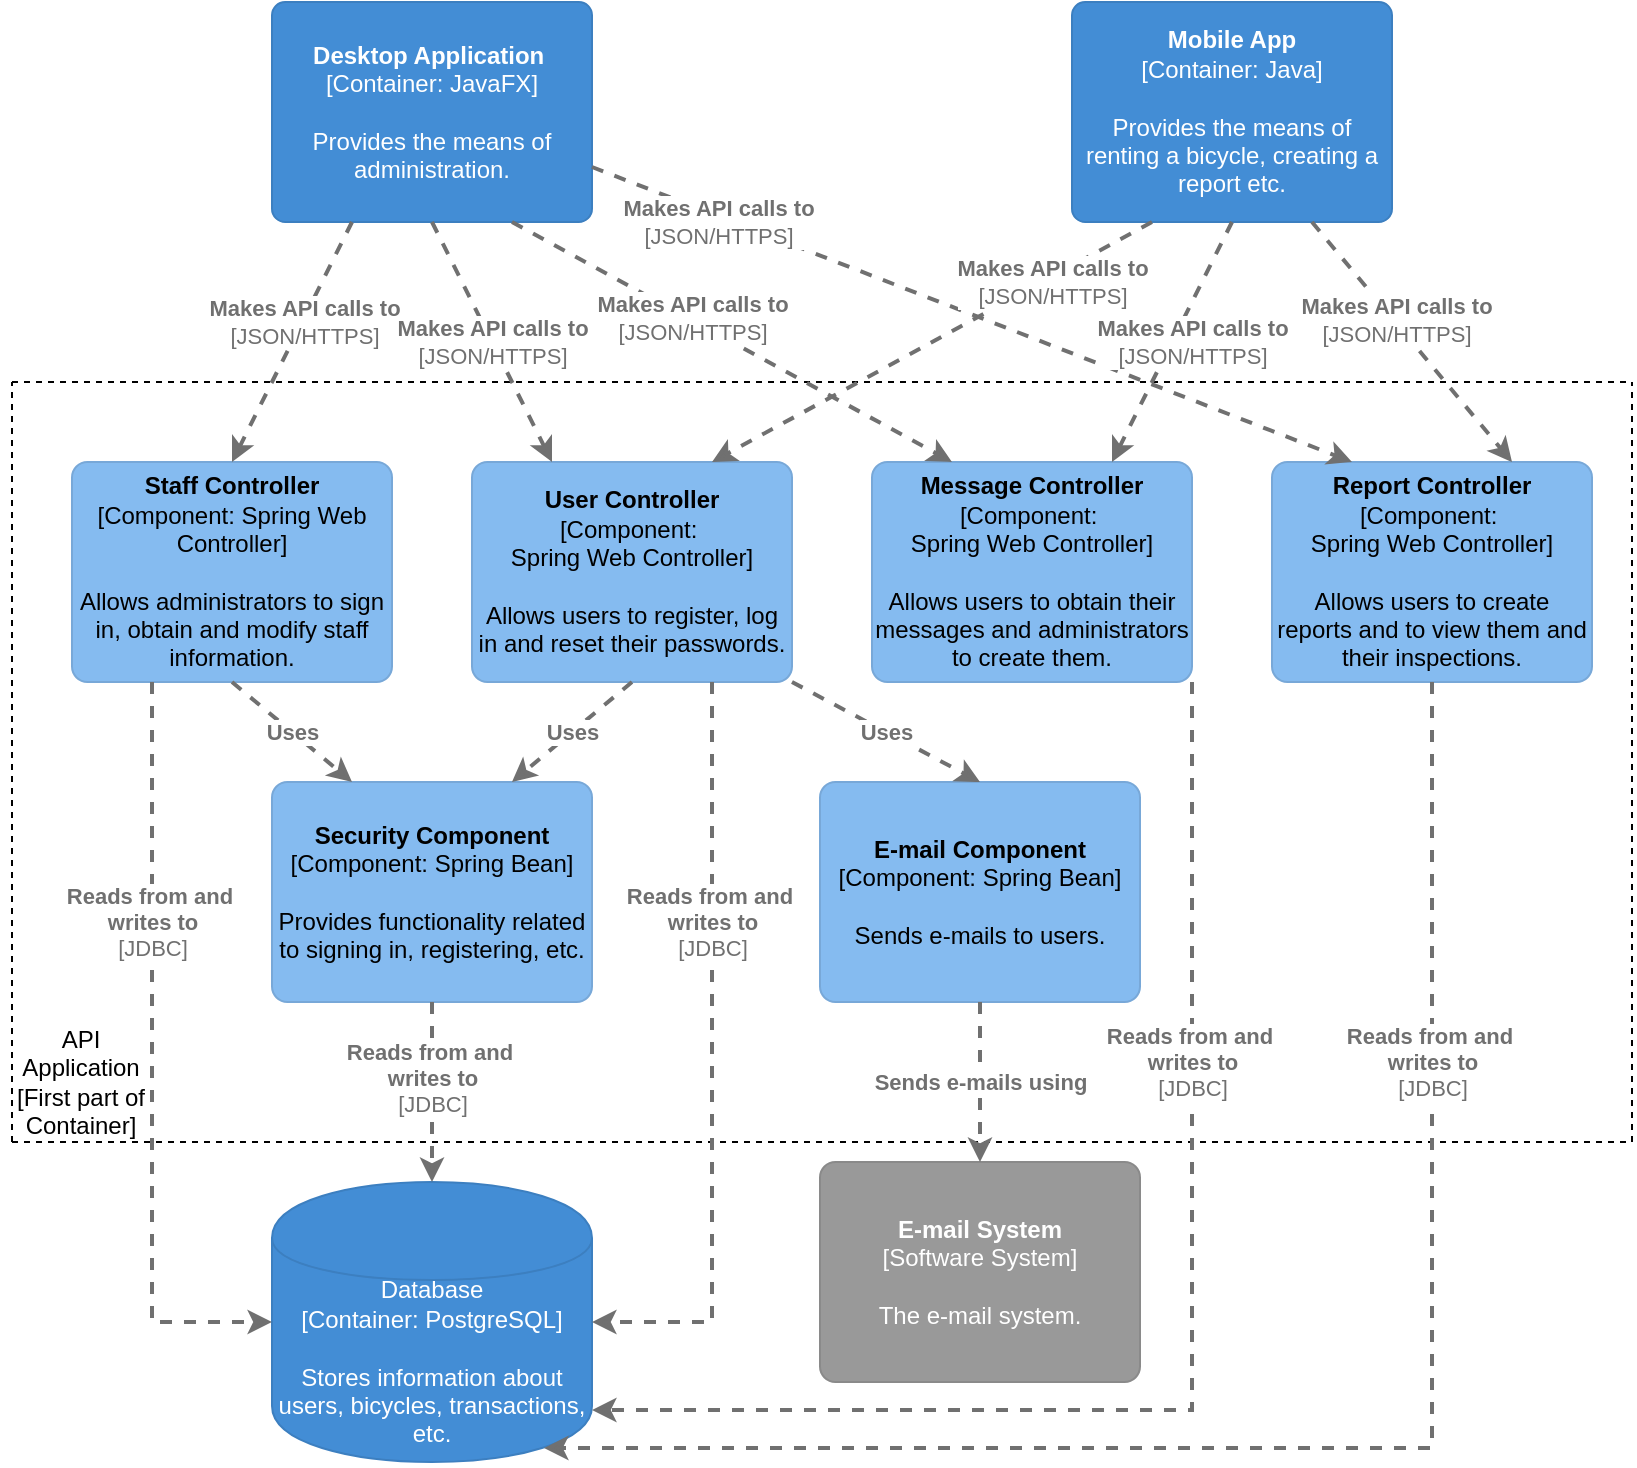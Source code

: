 <mxfile version="12.9.11" type="device"><diagram id="ofP9AIUuG6G_YQULED7S" name="Page-1"><mxGraphModel dx="1102" dy="614" grid="1" gridSize="10" guides="1" tooltips="1" connect="1" arrows="1" fold="1" page="1" pageScale="1" pageWidth="827" pageHeight="1169" math="0" shadow="0"><root><mxCell id="0"/><mxCell id="1" parent="0"/><object label="&lt;span&gt;&lt;b&gt;Desktop Application&amp;nbsp;&lt;br&gt;&lt;/b&gt;[Container:&amp;nbsp;&lt;/span&gt;&lt;span&gt;JavaFX&lt;/span&gt;&lt;span&gt;]&lt;/span&gt;&lt;br&gt;&lt;div&gt;&lt;br&gt;&lt;/div&gt;&lt;div&gt;Provides the means of administration.&lt;/div&gt;" placeholders="1" c4Name="name" c4Type="Container" c4Technology="technology" c4Description="Description" id="tbCrzwAgM5S4p_gZGAVh-1"><mxCell style="rounded=1;whiteSpace=wrap;html=1;labelBackgroundColor=none;fillColor=#438dd5;fontColor=#ffffff;align=center;arcSize=6;strokeColor=#3c7fc0;" parent="1" vertex="1"><mxGeometry x="140" y="110" width="160" height="110" as="geometry"/><C4Container as="c4"/></mxCell></object><object label="&lt;b&gt;Mobile App&lt;/b&gt;&lt;br&gt;&lt;div&gt;[Container: Java&lt;span&gt;]&lt;/span&gt;&lt;/div&gt;&lt;div&gt;&lt;br&gt;&lt;/div&gt;&lt;div&gt;Provides the means of renting a bicycle, creating a report etc.&lt;/div&gt;" placeholders="1" c4Name="name" c4Type="Container" c4Technology="technology" c4Description="Description" id="tbCrzwAgM5S4p_gZGAVh-2"><mxCell style="rounded=1;whiteSpace=wrap;html=1;labelBackgroundColor=none;fillColor=#438dd5;fontColor=#ffffff;align=center;arcSize=6;strokeColor=#3c7fc0;" parent="1" vertex="1"><mxGeometry x="540" y="110" width="160" height="110" as="geometry"/><C4Container as="c4"/></mxCell></object><object label="&lt;b&gt;Staff Controller&lt;/b&gt;&lt;br&gt;&lt;div&gt;[Component: Spring Web Controller&lt;span&gt;]&lt;/span&gt;&lt;/div&gt;&lt;div&gt;&lt;br&gt;&lt;/div&gt;&lt;div&gt;Allows administrators to sign in, obtain and modify staff information.&lt;/div&gt;" placeholders="1" c4Name="name" c4Type="Component" c4Technology="technology" c4Description="Description" id="tbCrzwAgM5S4p_gZGAVh-3"><mxCell style="rounded=1;whiteSpace=wrap;html=1;labelBackgroundColor=none;fillColor=#85bbf0;fontColor=#000000;align=center;arcSize=7;strokeColor=#78a8d8;" parent="1" vertex="1"><mxGeometry x="40" y="340" width="160" height="110" as="geometry"/><C4Component as="c4"/></mxCell></object><object label="&lt;b&gt;User Controller&lt;/b&gt;&lt;br&gt;&lt;div&gt;[Component:&amp;nbsp;&lt;/div&gt;Spring Web Controller&lt;span&gt;]&lt;/span&gt;&lt;br&gt;&lt;div&gt;&lt;br&gt;&lt;/div&gt;&lt;div&gt;Allows users to register, log in and reset their passwords.&lt;/div&gt;" placeholders="1" c4Name="name" c4Type="Component" c4Technology="technology" c4Description="Description" id="tbCrzwAgM5S4p_gZGAVh-4"><mxCell style="rounded=1;whiteSpace=wrap;html=1;labelBackgroundColor=none;fillColor=#85bbf0;fontColor=#000000;align=center;arcSize=7;strokeColor=#78a8d8;" parent="1" vertex="1"><mxGeometry x="240" y="340" width="160" height="110" as="geometry"/><C4Component as="c4"/></mxCell></object><object label="&lt;b&gt;Message Controller&lt;/b&gt;&lt;br&gt;&lt;div&gt;[Component:&amp;nbsp;&lt;/div&gt;Spring Web Controller&lt;span&gt;]&lt;/span&gt;&lt;br&gt;&lt;div&gt;&lt;br&gt;&lt;/div&gt;&lt;div&gt;Allows users to obtain their messages and administrators to create them.&lt;/div&gt;" placeholders="1" c4Name="name" c4Type="Component" c4Technology="technology" c4Description="Description" id="tbCrzwAgM5S4p_gZGAVh-5"><mxCell style="rounded=1;whiteSpace=wrap;html=1;labelBackgroundColor=none;fillColor=#85bbf0;fontColor=#000000;align=center;arcSize=7;strokeColor=#78a8d8;" parent="1" vertex="1"><mxGeometry x="440" y="340" width="160" height="110" as="geometry"/><C4Component as="c4"/></mxCell></object><object label="&lt;b&gt;Report Controller&lt;/b&gt;&lt;br&gt;&lt;div&gt;[Component:&amp;nbsp;&lt;/div&gt;Spring Web Controller&lt;span&gt;]&lt;/span&gt;&lt;br&gt;&lt;div&gt;&lt;br&gt;&lt;/div&gt;&lt;div&gt;Allows users to create reports and to view them and their inspections.&lt;/div&gt;" placeholders="1" c4Name="name" c4Type="Component" c4Technology="technology" c4Description="Description" id="tbCrzwAgM5S4p_gZGAVh-6"><mxCell style="rounded=1;whiteSpace=wrap;html=1;labelBackgroundColor=none;fillColor=#85bbf0;fontColor=#000000;align=center;arcSize=7;strokeColor=#78a8d8;" parent="1" vertex="1"><mxGeometry x="640" y="340" width="160" height="110" as="geometry"/><C4Component as="c4"/></mxCell></object><object label="&lt;span&gt;Database&lt;/span&gt;&lt;div&gt;[Container: PostgreSQL]&lt;/div&gt;&lt;div&gt;&lt;br&gt;&lt;/div&gt;&lt;div&gt;Stores information about users, bicycles, transactions, etc.&lt;/div&gt;" placeholders="1" c4Type="Database" c4Technology="technology" c4Description="Description" id="tbCrzwAgM5S4p_gZGAVh-7"><mxCell style="shape=cylinder;whiteSpace=wrap;html=1;boundedLbl=1;rounded=0;labelBackgroundColor=none;fillColor=#438dd5;fontSize=12;fontColor=#ffffff;align=center;strokeColor=#3c7fc0;" parent="1" vertex="1"><mxGeometry x="140" y="700" width="160" height="140" as="geometry"/><C4Database as="c4"/></mxCell></object><object label="&lt;b&gt;E-mail System&lt;/b&gt;&lt;br&gt;&lt;div&gt;[Software System]&lt;/div&gt;&lt;div&gt;&lt;br&gt;&lt;/div&gt;&lt;div&gt;The e-mail system.&lt;/div&gt;" placeholders="1" c4Name="name" c4Type="SoftwareSystemDependency" c4Description="Description" id="tbCrzwAgM5S4p_gZGAVh-8"><mxCell style="rounded=1;whiteSpace=wrap;html=1;labelBackgroundColor=none;fillColor=#999999;fontColor=#ffffff;align=center;arcSize=7;strokeColor=#8a8a8a;" parent="1" vertex="1"><mxGeometry x="414" y="690" width="160" height="110" as="geometry"/><C4SoftwareSystemDependency as="c4"/></mxCell></object><object label="&lt;b&gt;Security Component&lt;/b&gt;&lt;br&gt;&lt;div&gt;[Component: Spring Bean&lt;span&gt;]&lt;/span&gt;&lt;/div&gt;&lt;div&gt;&lt;br&gt;&lt;/div&gt;&lt;div&gt;Provides functionality related to signing in, registering, etc.&lt;/div&gt;" placeholders="1" c4Name="name" c4Type="Component" c4Technology="technology" c4Description="Description" id="tbCrzwAgM5S4p_gZGAVh-10"><mxCell style="rounded=1;whiteSpace=wrap;html=1;labelBackgroundColor=none;fillColor=#85bbf0;fontColor=#000000;align=center;arcSize=7;strokeColor=#78a8d8;" parent="1" vertex="1"><mxGeometry x="140" y="500" width="160" height="110" as="geometry"/><C4Component as="c4"/></mxCell></object><object label="&lt;b&gt;E-mail Component&lt;/b&gt;&lt;br&gt;&lt;div&gt;[Component: Spring Bean&lt;span&gt;]&lt;/span&gt;&lt;/div&gt;&lt;div&gt;&lt;br&gt;&lt;/div&gt;&lt;div&gt;Sends e-mails to users.&lt;/div&gt;" placeholders="1" c4Name="name" c4Type="Component" c4Technology="technology" c4Description="Description" id="tbCrzwAgM5S4p_gZGAVh-11"><mxCell style="rounded=1;whiteSpace=wrap;html=1;labelBackgroundColor=none;fillColor=#85bbf0;fontColor=#000000;align=center;arcSize=7;strokeColor=#78a8d8;" parent="1" vertex="1"><mxGeometry x="414" y="500" width="160" height="110" as="geometry"/><C4Component as="c4"/></mxCell></object><mxCell id="tbCrzwAgM5S4p_gZGAVh-12" value="" style="endArrow=none;dashed=1;html=1;" parent="1" edge="1"><mxGeometry width="50" height="50" relative="1" as="geometry"><mxPoint x="10" y="680" as="sourcePoint"/><mxPoint x="10" y="300" as="targetPoint"/></mxGeometry></mxCell><mxCell id="tbCrzwAgM5S4p_gZGAVh-13" value="" style="endArrow=none;dashed=1;html=1;" parent="1" edge="1"><mxGeometry width="50" height="50" relative="1" as="geometry"><mxPoint x="820" y="680" as="sourcePoint"/><mxPoint x="820" y="300" as="targetPoint"/></mxGeometry></mxCell><mxCell id="tbCrzwAgM5S4p_gZGAVh-14" value="" style="endArrow=none;dashed=1;html=1;" parent="1" edge="1"><mxGeometry width="50" height="50" relative="1" as="geometry"><mxPoint x="10" y="300" as="sourcePoint"/><mxPoint x="820" y="300" as="targetPoint"/></mxGeometry></mxCell><mxCell id="tbCrzwAgM5S4p_gZGAVh-15" value="" style="endArrow=none;dashed=1;html=1;" parent="1" edge="1"><mxGeometry width="50" height="50" relative="1" as="geometry"><mxPoint x="10" y="680" as="sourcePoint"/><mxPoint x="820" y="680" as="targetPoint"/></mxGeometry></mxCell><object label="&lt;div style=&quot;text-align: left&quot;&gt;&lt;div style=&quot;text-align: center&quot;&gt;&lt;b&gt;Makes API calls to&lt;/b&gt;&lt;/div&gt;&lt;div style=&quot;text-align: center&quot;&gt;[JSON/HTTPS]&lt;/div&gt;&lt;/div&gt;" c4Type="Relationship" c4Description="Description" c4Technology="technology" id="tbCrzwAgM5S4p_gZGAVh-16"><mxCell style="edgeStyle=none;rounded=0;html=1;entryX=0.5;entryY=0;jettySize=auto;orthogonalLoop=1;strokeColor=#707070;strokeWidth=2;fontColor=#707070;jumpStyle=none;dashed=1;exitX=0.25;exitY=1;exitDx=0;exitDy=0;entryDx=0;entryDy=0;" parent="1" source="tbCrzwAgM5S4p_gZGAVh-1" target="tbCrzwAgM5S4p_gZGAVh-3" edge="1"><mxGeometry x="-0.18" y="1" width="160" relative="1" as="geometry"><mxPoint x="-20" y="240" as="sourcePoint"/><mxPoint x="140" y="240" as="targetPoint"/><mxPoint as="offset"/></mxGeometry><C4Relationship as="c4"/></mxCell></object><object label="&lt;div style=&quot;text-align: left&quot;&gt;&lt;div style=&quot;text-align: center&quot;&gt;&lt;b&gt;Makes API calls to&lt;/b&gt;&lt;/div&gt;&lt;div style=&quot;text-align: center&quot;&gt;[JSON/HTTPS]&lt;/div&gt;&lt;/div&gt;" c4Type="Relationship" c4Description="Description" c4Technology="technology" id="tbCrzwAgM5S4p_gZGAVh-17"><mxCell style="rounded=0;html=1;entryX=0.25;entryY=0;jettySize=auto;orthogonalLoop=1;strokeColor=#707070;strokeWidth=2;fontColor=#707070;jumpStyle=none;dashed=1;exitX=0.5;exitY=1;exitDx=0;exitDy=0;entryDx=0;entryDy=0;" parent="1" source="tbCrzwAgM5S4p_gZGAVh-1" target="tbCrzwAgM5S4p_gZGAVh-4" edge="1"><mxGeometry width="160" relative="1" as="geometry"><mxPoint x="350" y="230" as="sourcePoint"/><mxPoint x="250" y="350" as="targetPoint"/><mxPoint as="offset"/></mxGeometry><C4Relationship as="c4"/></mxCell></object><object label="&lt;div style=&quot;text-align: left&quot;&gt;&lt;div style=&quot;text-align: center&quot;&gt;&lt;b&gt;Makes API calls to&lt;/b&gt;&lt;/div&gt;&lt;div style=&quot;text-align: center&quot;&gt;[JSON/HTTPS]&lt;/div&gt;&lt;/div&gt;" c4Type="Relationship" c4Description="Description" c4Technology="technology" id="tbCrzwAgM5S4p_gZGAVh-18"><mxCell style="edgeStyle=none;rounded=0;html=1;entryX=0.25;entryY=0;jettySize=auto;orthogonalLoop=1;strokeColor=#707070;strokeWidth=2;fontColor=#707070;jumpStyle=none;dashed=1;exitX=0.75;exitY=1;exitDx=0;exitDy=0;entryDx=0;entryDy=0;" parent="1" source="tbCrzwAgM5S4p_gZGAVh-1" target="tbCrzwAgM5S4p_gZGAVh-5" edge="1"><mxGeometry x="-0.18" y="1" width="160" relative="1" as="geometry"><mxPoint x="480" y="190" as="sourcePoint"/><mxPoint x="380" y="310" as="targetPoint"/><mxPoint as="offset"/></mxGeometry><C4Relationship as="c4"/></mxCell></object><object label="&lt;div style=&quot;text-align: left&quot;&gt;&lt;div style=&quot;text-align: center&quot;&gt;&lt;b&gt;Makes API calls to&lt;/b&gt;&lt;/div&gt;&lt;div style=&quot;text-align: center&quot;&gt;[JSON/HTTPS]&lt;/div&gt;&lt;/div&gt;" c4Type="Relationship" c4Description="Description" c4Technology="technology" id="tbCrzwAgM5S4p_gZGAVh-19"><mxCell style="edgeStyle=none;rounded=0;html=1;entryX=0.25;entryY=0;jettySize=auto;orthogonalLoop=1;strokeColor=#707070;strokeWidth=2;fontColor=#707070;jumpStyle=none;dashed=1;exitX=1;exitY=0.75;exitDx=0;exitDy=0;entryDx=0;entryDy=0;" parent="1" source="tbCrzwAgM5S4p_gZGAVh-1" target="tbCrzwAgM5S4p_gZGAVh-6" edge="1"><mxGeometry x="-0.662" y="-3" width="160" relative="1" as="geometry"><mxPoint x="430" y="190" as="sourcePoint"/><mxPoint x="330" y="310" as="targetPoint"/><mxPoint as="offset"/></mxGeometry><C4Relationship as="c4"/></mxCell></object><object label="&lt;div style=&quot;text-align: left&quot;&gt;&lt;div style=&quot;text-align: center&quot;&gt;&lt;b&gt;Makes API calls to&lt;/b&gt;&lt;/div&gt;&lt;div style=&quot;text-align: center&quot;&gt;[JSON/HTTPS]&lt;/div&gt;&lt;/div&gt;" c4Type="Relationship" c4Description="Description" c4Technology="technology" id="tbCrzwAgM5S4p_gZGAVh-20"><mxCell style="edgeStyle=none;rounded=0;html=1;entryX=0.75;entryY=0;jettySize=auto;orthogonalLoop=1;strokeColor=#707070;strokeWidth=2;fontColor=#707070;jumpStyle=none;dashed=1;exitX=0.25;exitY=1;exitDx=0;exitDy=0;entryDx=0;entryDy=0;" parent="1" source="tbCrzwAgM5S4p_gZGAVh-2" target="tbCrzwAgM5S4p_gZGAVh-4" edge="1"><mxGeometry x="-0.532" y="2" width="160" relative="1" as="geometry"><mxPoint x="600" y="230" as="sourcePoint"/><mxPoint x="500" y="350" as="targetPoint"/><mxPoint as="offset"/></mxGeometry><C4Relationship as="c4"/></mxCell></object><object label="&lt;div style=&quot;text-align: left&quot;&gt;&lt;div style=&quot;text-align: center&quot;&gt;&lt;b&gt;Makes API calls to&lt;/b&gt;&lt;/div&gt;&lt;div style=&quot;text-align: center&quot;&gt;[JSON/HTTPS]&lt;/div&gt;&lt;/div&gt;" c4Type="Relationship" c4Description="Description" c4Technology="technology" id="tbCrzwAgM5S4p_gZGAVh-21"><mxCell style="edgeStyle=none;rounded=0;html=1;entryX=0.75;entryY=0;jettySize=auto;orthogonalLoop=1;strokeColor=#707070;strokeWidth=2;fontColor=#707070;jumpStyle=none;dashed=1;exitX=0.5;exitY=1;exitDx=0;exitDy=0;entryDx=0;entryDy=0;" parent="1" source="tbCrzwAgM5S4p_gZGAVh-2" target="tbCrzwAgM5S4p_gZGAVh-5" edge="1"><mxGeometry x="-0.067" y="9" width="160" relative="1" as="geometry"><mxPoint x="660" y="240" as="sourcePoint"/><mxPoint x="560" y="360" as="targetPoint"/><mxPoint as="offset"/></mxGeometry><C4Relationship as="c4"/></mxCell></object><object label="&lt;div style=&quot;text-align: left&quot;&gt;&lt;div style=&quot;text-align: center&quot;&gt;&lt;b&gt;Makes API calls to&lt;/b&gt;&lt;/div&gt;&lt;div style=&quot;text-align: center&quot;&gt;[JSON/HTTPS]&lt;/div&gt;&lt;/div&gt;" c4Type="Relationship" c4Description="Description" c4Technology="technology" id="tbCrzwAgM5S4p_gZGAVh-23"><mxCell style="edgeStyle=none;rounded=0;html=1;entryX=0.75;entryY=0;jettySize=auto;orthogonalLoop=1;strokeColor=#707070;strokeWidth=2;fontColor=#707070;jumpStyle=none;dashed=1;exitX=0.75;exitY=1;exitDx=0;exitDy=0;entryDx=0;entryDy=0;" parent="1" source="tbCrzwAgM5S4p_gZGAVh-2" target="tbCrzwAgM5S4p_gZGAVh-6" edge="1"><mxGeometry x="-0.18" y="1" width="160" relative="1" as="geometry"><mxPoint x="780" y="230" as="sourcePoint"/><mxPoint x="680" y="350" as="targetPoint"/><mxPoint as="offset"/></mxGeometry><C4Relationship as="c4"/></mxCell></object><object label="&lt;div style=&quot;text-align: left&quot;&gt;&lt;div style=&quot;text-align: center&quot;&gt;&lt;b&gt;Uses&lt;/b&gt;&lt;/div&gt;&lt;/div&gt;" c4Type="Relationship" c4Description="Description" c4Technology="technology" id="tbCrzwAgM5S4p_gZGAVh-24"><mxCell style="edgeStyle=none;rounded=0;html=1;entryX=0.25;entryY=0;jettySize=auto;orthogonalLoop=1;strokeColor=#707070;strokeWidth=2;fontColor=#707070;jumpStyle=none;dashed=1;exitX=0.5;exitY=1;exitDx=0;exitDy=0;entryDx=0;entryDy=0;" parent="1" source="tbCrzwAgM5S4p_gZGAVh-3" target="tbCrzwAgM5S4p_gZGAVh-10" edge="1"><mxGeometry width="160" relative="1" as="geometry"><mxPoint x="60" y="520" as="sourcePoint"/><mxPoint x="220" y="520" as="targetPoint"/></mxGeometry><C4Relationship as="c4"/></mxCell></object><object label="&lt;div style=&quot;text-align: left&quot;&gt;&lt;div style=&quot;text-align: center&quot;&gt;&lt;b&gt;Uses&lt;/b&gt;&lt;/div&gt;&lt;/div&gt;" c4Type="Relationship" c4Description="Description" c4Technology="technology" id="tbCrzwAgM5S4p_gZGAVh-26"><mxCell style="edgeStyle=none;rounded=0;html=1;entryX=0.75;entryY=0;jettySize=auto;orthogonalLoop=1;strokeColor=#707070;strokeWidth=2;fontColor=#707070;jumpStyle=none;dashed=1;exitX=0.5;exitY=1;exitDx=0;exitDy=0;entryDx=0;entryDy=0;" parent="1" source="tbCrzwAgM5S4p_gZGAVh-4" target="tbCrzwAgM5S4p_gZGAVh-10" edge="1"><mxGeometry width="160" relative="1" as="geometry"><mxPoint x="290" y="480" as="sourcePoint"/><mxPoint x="350" y="560" as="targetPoint"/></mxGeometry><C4Relationship as="c4"/></mxCell></object><object label="&lt;div style=&quot;text-align: left&quot;&gt;&lt;div style=&quot;text-align: center&quot;&gt;&lt;b&gt;Uses&lt;/b&gt;&lt;/div&gt;&lt;/div&gt;" c4Type="Relationship" c4Description="Description" c4Technology="technology" id="tbCrzwAgM5S4p_gZGAVh-27"><mxCell style="edgeStyle=none;rounded=0;html=1;entryX=0.5;entryY=0;jettySize=auto;orthogonalLoop=1;strokeColor=#707070;strokeWidth=2;fontColor=#707070;jumpStyle=none;dashed=1;exitX=1;exitY=1;exitDx=0;exitDy=0;entryDx=0;entryDy=0;" parent="1" source="tbCrzwAgM5S4p_gZGAVh-4" target="tbCrzwAgM5S4p_gZGAVh-11" edge="1"><mxGeometry width="160" relative="1" as="geometry"><mxPoint x="354" y="460" as="sourcePoint"/><mxPoint x="414" y="540" as="targetPoint"/></mxGeometry><C4Relationship as="c4"/></mxCell></object><object label="&lt;div style=&quot;text-align: left&quot;&gt;&lt;div style=&quot;text-align: center&quot;&gt;&lt;b&gt;Reads from&amp;nbsp;&lt;/b&gt;&lt;b&gt;and&amp;nbsp;&lt;/b&gt;&lt;/div&gt;&lt;div style=&quot;text-align: center&quot;&gt;&lt;b&gt;writes to&lt;/b&gt;&lt;/div&gt;&lt;div style=&quot;text-align: center&quot;&gt;[JDBC]&lt;/div&gt;&lt;/div&gt;" c4Type="Relationship" c4Description="Description" c4Technology="technology" id="tbCrzwAgM5S4p_gZGAVh-28"><mxCell style="edgeStyle=none;rounded=0;html=1;entryX=0;entryY=0.5;jettySize=auto;orthogonalLoop=1;strokeColor=#707070;strokeWidth=2;fontColor=#707070;jumpStyle=none;dashed=1;exitX=0.25;exitY=1;exitDx=0;exitDy=0;entryDx=0;entryDy=0;" parent="1" source="tbCrzwAgM5S4p_gZGAVh-3" target="tbCrzwAgM5S4p_gZGAVh-7" edge="1"><mxGeometry x="-0.368" width="160" relative="1" as="geometry"><mxPoint x="40" y="720" as="sourcePoint"/><mxPoint x="200" y="720" as="targetPoint"/><Array as="points"><mxPoint x="80" y="770"/></Array><mxPoint as="offset"/></mxGeometry><C4Relationship as="c4"/></mxCell></object><object label="&lt;div style=&quot;text-align: left&quot;&gt;&lt;div style=&quot;text-align: center&quot;&gt;&lt;b&gt;Reads from&amp;nbsp;&lt;/b&gt;&lt;b&gt;and&amp;nbsp;&lt;/b&gt;&lt;/div&gt;&lt;div style=&quot;text-align: center&quot;&gt;&lt;b&gt;writes to&lt;/b&gt;&lt;/div&gt;&lt;div style=&quot;text-align: center&quot;&gt;[JDBC]&lt;/div&gt;&lt;/div&gt;" c4Type="Relationship" c4Description="Description" c4Technology="technology" id="tbCrzwAgM5S4p_gZGAVh-29"><mxCell style="edgeStyle=none;rounded=0;html=1;entryX=1;entryY=0.5;jettySize=auto;orthogonalLoop=1;strokeColor=#707070;strokeWidth=2;fontColor=#707070;jumpStyle=none;dashed=1;entryDx=0;entryDy=0;exitX=0.75;exitY=1;exitDx=0;exitDy=0;" parent="1" source="tbCrzwAgM5S4p_gZGAVh-4" target="tbCrzwAgM5S4p_gZGAVh-7" edge="1"><mxGeometry x="-0.368" width="160" relative="1" as="geometry"><mxPoint x="360" y="470" as="sourcePoint"/><mxPoint x="430" y="810" as="targetPoint"/><Array as="points"><mxPoint x="360" y="770"/></Array><mxPoint as="offset"/></mxGeometry><C4Relationship as="c4"/></mxCell></object><object label="&lt;div style=&quot;text-align: left&quot;&gt;&lt;div style=&quot;text-align: center&quot;&gt;&lt;b&gt;Reads from&amp;nbsp;&lt;/b&gt;&lt;b&gt;and&amp;nbsp;&lt;/b&gt;&lt;/div&gt;&lt;div style=&quot;text-align: center&quot;&gt;&lt;b&gt;writes to&lt;/b&gt;&lt;/div&gt;&lt;div style=&quot;text-align: center&quot;&gt;[JDBC]&lt;/div&gt;&lt;/div&gt;" c4Type="Relationship" c4Description="Description" c4Technology="technology" id="tbCrzwAgM5S4p_gZGAVh-30"><mxCell style="rounded=0;html=1;entryX=0.5;entryY=0;jettySize=auto;orthogonalLoop=1;strokeColor=#707070;strokeWidth=2;fontColor=#707070;jumpStyle=none;dashed=1;entryDx=0;entryDy=0;exitX=0.5;exitY=1;exitDx=0;exitDy=0;" parent="1" source="tbCrzwAgM5S4p_gZGAVh-10" target="tbCrzwAgM5S4p_gZGAVh-7" edge="1"><mxGeometry x="-0.158" width="160" relative="1" as="geometry"><mxPoint x="370" y="460" as="sourcePoint"/><mxPoint x="310" y="780" as="targetPoint"/><mxPoint as="offset"/></mxGeometry><C4Relationship as="c4"/></mxCell></object><object label="&lt;div style=&quot;text-align: left&quot;&gt;&lt;div style=&quot;text-align: center&quot;&gt;&lt;b&gt;Sends e-mails using&lt;/b&gt;&lt;/div&gt;&lt;/div&gt;" c4Type="Relationship" c4Description="Description" c4Technology="technology" id="tbCrzwAgM5S4p_gZGAVh-31"><mxCell style="edgeStyle=none;rounded=0;html=1;entryX=0.5;entryY=0;jettySize=auto;orthogonalLoop=1;strokeColor=#707070;strokeWidth=2;fontColor=#707070;jumpStyle=none;dashed=1;exitX=0.5;exitY=1;exitDx=0;exitDy=0;entryDx=0;entryDy=0;" parent="1" source="tbCrzwAgM5S4p_gZGAVh-11" target="tbCrzwAgM5S4p_gZGAVh-8" edge="1"><mxGeometry width="160" relative="1" as="geometry"><mxPoint x="530" y="650" as="sourcePoint"/><mxPoint x="690" y="650" as="targetPoint"/></mxGeometry><C4Relationship as="c4"/></mxCell></object><object label="&lt;div style=&quot;text-align: left&quot;&gt;&lt;div style=&quot;text-align: center&quot;&gt;&lt;b&gt;Reads from&amp;nbsp;&lt;/b&gt;&lt;b&gt;and&amp;nbsp;&lt;/b&gt;&lt;/div&gt;&lt;div style=&quot;text-align: center&quot;&gt;&lt;b&gt;writes to&lt;/b&gt;&lt;/div&gt;&lt;div style=&quot;text-align: center&quot;&gt;[JDBC]&lt;/div&gt;&lt;/div&gt;" c4Type="Relationship" c4Description="Description" c4Technology="technology" id="tbCrzwAgM5S4p_gZGAVh-32"><mxCell style="edgeStyle=none;rounded=0;html=1;jettySize=auto;orthogonalLoop=1;strokeColor=#707070;strokeWidth=2;fontColor=#707070;jumpStyle=none;dashed=1;exitX=1;exitY=1;exitDx=0;exitDy=0;" parent="1" source="tbCrzwAgM5S4p_gZGAVh-5" edge="1"><mxGeometry x="-0.428" width="160" relative="1" as="geometry"><mxPoint x="634" y="470" as="sourcePoint"/><mxPoint x="300" y="814" as="targetPoint"/><Array as="points"><mxPoint x="600" y="814"/></Array><mxPoint as="offset"/></mxGeometry><C4Relationship as="c4"/></mxCell></object><object label="&lt;div style=&quot;text-align: left&quot;&gt;&lt;div style=&quot;text-align: center&quot;&gt;&lt;b&gt;Reads from&amp;nbsp;&lt;/b&gt;&lt;b&gt;and&amp;nbsp;&lt;/b&gt;&lt;/div&gt;&lt;div style=&quot;text-align: center&quot;&gt;&lt;b&gt;writes to&lt;/b&gt;&lt;/div&gt;&lt;div style=&quot;text-align: center&quot;&gt;[JDBC]&lt;/div&gt;&lt;/div&gt;" c4Type="Relationship" c4Description="Description" c4Technology="technology" id="tbCrzwAgM5S4p_gZGAVh-33"><mxCell style="edgeStyle=none;rounded=0;html=1;entryX=0.85;entryY=0.95;jettySize=auto;orthogonalLoop=1;strokeColor=#707070;strokeWidth=2;fontColor=#707070;jumpStyle=none;dashed=1;entryDx=0;entryDy=0;exitX=0.75;exitY=1;exitDx=0;exitDy=0;entryPerimeter=0;" parent="1" target="tbCrzwAgM5S4p_gZGAVh-7" edge="1"><mxGeometry x="-0.54" width="160" relative="1" as="geometry"><mxPoint x="720" y="450" as="sourcePoint"/><mxPoint x="660" y="770" as="targetPoint"/><Array as="points"><mxPoint x="720" y="833"/></Array><mxPoint as="offset"/></mxGeometry><C4Relationship as="c4"/></mxCell></object><mxCell id="tbCrzwAgM5S4p_gZGAVh-34" value="API &lt;br&gt;Application&lt;br&gt;[First part of&lt;br&gt;Container]" style="text;html=1;align=center;verticalAlign=middle;resizable=0;points=[];autosize=1;" parent="1" vertex="1"><mxGeometry x="4" y="620" width="80" height="60" as="geometry"/></mxCell></root></mxGraphModel></diagram></mxfile>